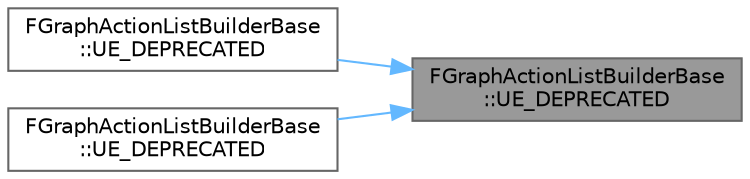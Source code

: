 digraph "FGraphActionListBuilderBase::UE_DEPRECATED"
{
 // INTERACTIVE_SVG=YES
 // LATEX_PDF_SIZE
  bgcolor="transparent";
  edge [fontname=Helvetica,fontsize=10,labelfontname=Helvetica,labelfontsize=10];
  node [fontname=Helvetica,fontsize=10,shape=box,height=0.2,width=0.4];
  rankdir="RL";
  Node1 [id="Node000001",label="FGraphActionListBuilderBase\l::UE_DEPRECATED",height=0.2,width=0.4,color="gray40", fillcolor="grey60", style="filled", fontcolor="black",tooltip="A single entry in the list - can contain multiple actions."];
  Node1 -> Node2 [id="edge1_Node000001_Node000002",dir="back",color="steelblue1",style="solid",tooltip=" "];
  Node2 [id="Node000002",label="FGraphActionListBuilderBase\l::UE_DEPRECATED",height=0.2,width=0.4,color="grey40", fillcolor="white", style="filled",URL="$d6/d37/structFGraphActionListBuilderBase.html#a103661e09b03f13c41a60081ce1a836d",tooltip="Adds an action entry containing multiple actions."];
  Node1 -> Node3 [id="edge2_Node000001_Node000003",dir="back",color="steelblue1",style="solid",tooltip=" "];
  Node3 [id="Node000003",label="FGraphActionListBuilderBase\l::UE_DEPRECATED",height=0.2,width=0.4,color="grey40", fillcolor="white", style="filled",URL="$d6/d37/structFGraphActionListBuilderBase.html#aaee6c774ac53a7cf03458e24f8d73557",tooltip=" "];
}

